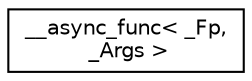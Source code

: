 digraph "Graphical Class Hierarchy"
{
  edge [fontname="Helvetica",fontsize="10",labelfontname="Helvetica",labelfontsize="10"];
  node [fontname="Helvetica",fontsize="10",shape=record];
  rankdir="LR";
  Node1 [label="__async_func\< _Fp,\l _Args \>",height=0.2,width=0.4,color="black", fillcolor="white", style="filled",URL="$class____async__func.xhtml"];
}
